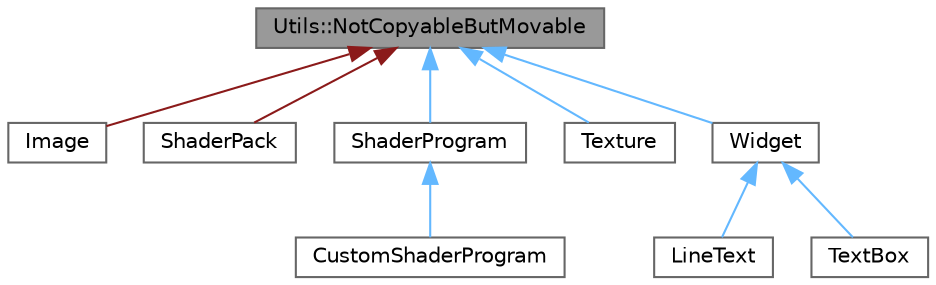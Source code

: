 digraph "Utils::NotCopyableButMovable"
{
 // LATEX_PDF_SIZE
  bgcolor="transparent";
  edge [fontname=Helvetica,fontsize=10,labelfontname=Helvetica,labelfontsize=10];
  node [fontname=Helvetica,fontsize=10,shape=box,height=0.2,width=0.4];
  Node1 [id="Node000001",label="Utils::NotCopyableButMovable",height=0.2,width=0.4,color="gray40", fillcolor="grey60", style="filled", fontcolor="black",tooltip=" "];
  Node1 -> Node2 [id="edge1_Node000001_Node000002",dir="back",color="firebrick4",style="solid",tooltip=" "];
  Node2 [id="Node000002",label="Image",height=0.2,width=0.4,color="gray40", fillcolor="white", style="filled",URL="$class_image.html",tooltip=" "];
  Node1 -> Node3 [id="edge2_Node000001_Node000003",dir="back",color="firebrick4",style="solid",tooltip=" "];
  Node3 [id="Node000003",label="ShaderPack",height=0.2,width=0.4,color="gray40", fillcolor="white", style="filled",URL="$class_shader_pack.html",tooltip=" "];
  Node1 -> Node4 [id="edge3_Node000001_Node000004",dir="back",color="steelblue1",style="solid",tooltip=" "];
  Node4 [id="Node000004",label="ShaderProgram",height=0.2,width=0.4,color="gray40", fillcolor="white", style="filled",URL="$class_shader_program.html",tooltip=" "];
  Node4 -> Node5 [id="edge4_Node000004_Node000005",dir="back",color="steelblue1",style="solid",tooltip=" "];
  Node5 [id="Node000005",label="CustomShaderProgram",height=0.2,width=0.4,color="gray40", fillcolor="white", style="filled",URL="$class_custom_shader_program.html",tooltip=" "];
  Node1 -> Node6 [id="edge5_Node000001_Node000006",dir="back",color="steelblue1",style="solid",tooltip=" "];
  Node6 [id="Node000006",label="Texture",height=0.2,width=0.4,color="gray40", fillcolor="white", style="filled",URL="$class_texture.html",tooltip=" "];
  Node1 -> Node7 [id="edge6_Node000001_Node000007",dir="back",color="steelblue1",style="solid",tooltip=" "];
  Node7 [id="Node000007",label="Widget",height=0.2,width=0.4,color="gray40", fillcolor="white", style="filled",URL="$class_widget.html",tooltip=" "];
  Node7 -> Node8 [id="edge7_Node000007_Node000008",dir="back",color="steelblue1",style="solid",tooltip=" "];
  Node8 [id="Node000008",label="LineText",height=0.2,width=0.4,color="gray40", fillcolor="white", style="filled",URL="$class_line_text.html",tooltip=" "];
  Node7 -> Node9 [id="edge8_Node000007_Node000009",dir="back",color="steelblue1",style="solid",tooltip=" "];
  Node9 [id="Node000009",label="TextBox",height=0.2,width=0.4,color="gray40", fillcolor="white", style="filled",URL="$class_text_box.html",tooltip=" "];
}
